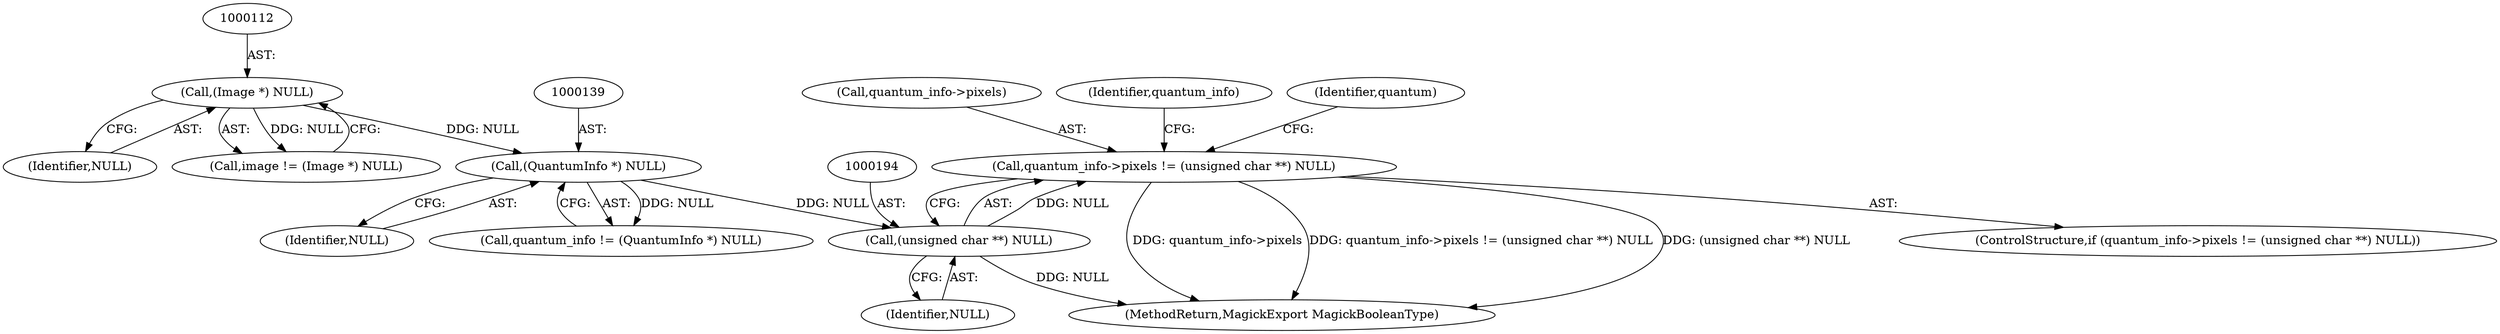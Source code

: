 digraph "0_ImageMagick_b5ed738f8060266bf4ae521f7e3ed145aa4498a3@pointer" {
"1000189" [label="(Call,quantum_info->pixels != (unsigned char **) NULL)"];
"1000193" [label="(Call,(unsigned char **) NULL)"];
"1000138" [label="(Call,(QuantumInfo *) NULL)"];
"1000111" [label="(Call,(Image *) NULL)"];
"1000240" [label="(MethodReturn,MagickExport MagickBooleanType)"];
"1000189" [label="(Call,quantum_info->pixels != (unsigned char **) NULL)"];
"1000195" [label="(Identifier,NULL)"];
"1000138" [label="(Call,(QuantumInfo *) NULL)"];
"1000190" [label="(Call,quantum_info->pixels)"];
"1000109" [label="(Call,image != (Image *) NULL)"];
"1000113" [label="(Identifier,NULL)"];
"1000136" [label="(Call,quantum_info != (QuantumInfo *) NULL)"];
"1000193" [label="(Call,(unsigned char **) NULL)"];
"1000140" [label="(Identifier,NULL)"];
"1000111" [label="(Call,(Image *) NULL)"];
"1000188" [label="(ControlStructure,if (quantum_info->pixels != (unsigned char **) NULL))"];
"1000197" [label="(Identifier,quantum_info)"];
"1000199" [label="(Identifier,quantum)"];
"1000189" -> "1000188"  [label="AST: "];
"1000189" -> "1000193"  [label="CFG: "];
"1000190" -> "1000189"  [label="AST: "];
"1000193" -> "1000189"  [label="AST: "];
"1000197" -> "1000189"  [label="CFG: "];
"1000199" -> "1000189"  [label="CFG: "];
"1000189" -> "1000240"  [label="DDG: quantum_info->pixels"];
"1000189" -> "1000240"  [label="DDG: quantum_info->pixels != (unsigned char **) NULL"];
"1000189" -> "1000240"  [label="DDG: (unsigned char **) NULL"];
"1000193" -> "1000189"  [label="DDG: NULL"];
"1000193" -> "1000195"  [label="CFG: "];
"1000194" -> "1000193"  [label="AST: "];
"1000195" -> "1000193"  [label="AST: "];
"1000193" -> "1000240"  [label="DDG: NULL"];
"1000138" -> "1000193"  [label="DDG: NULL"];
"1000138" -> "1000136"  [label="AST: "];
"1000138" -> "1000140"  [label="CFG: "];
"1000139" -> "1000138"  [label="AST: "];
"1000140" -> "1000138"  [label="AST: "];
"1000136" -> "1000138"  [label="CFG: "];
"1000138" -> "1000136"  [label="DDG: NULL"];
"1000111" -> "1000138"  [label="DDG: NULL"];
"1000111" -> "1000109"  [label="AST: "];
"1000111" -> "1000113"  [label="CFG: "];
"1000112" -> "1000111"  [label="AST: "];
"1000113" -> "1000111"  [label="AST: "];
"1000109" -> "1000111"  [label="CFG: "];
"1000111" -> "1000109"  [label="DDG: NULL"];
}
